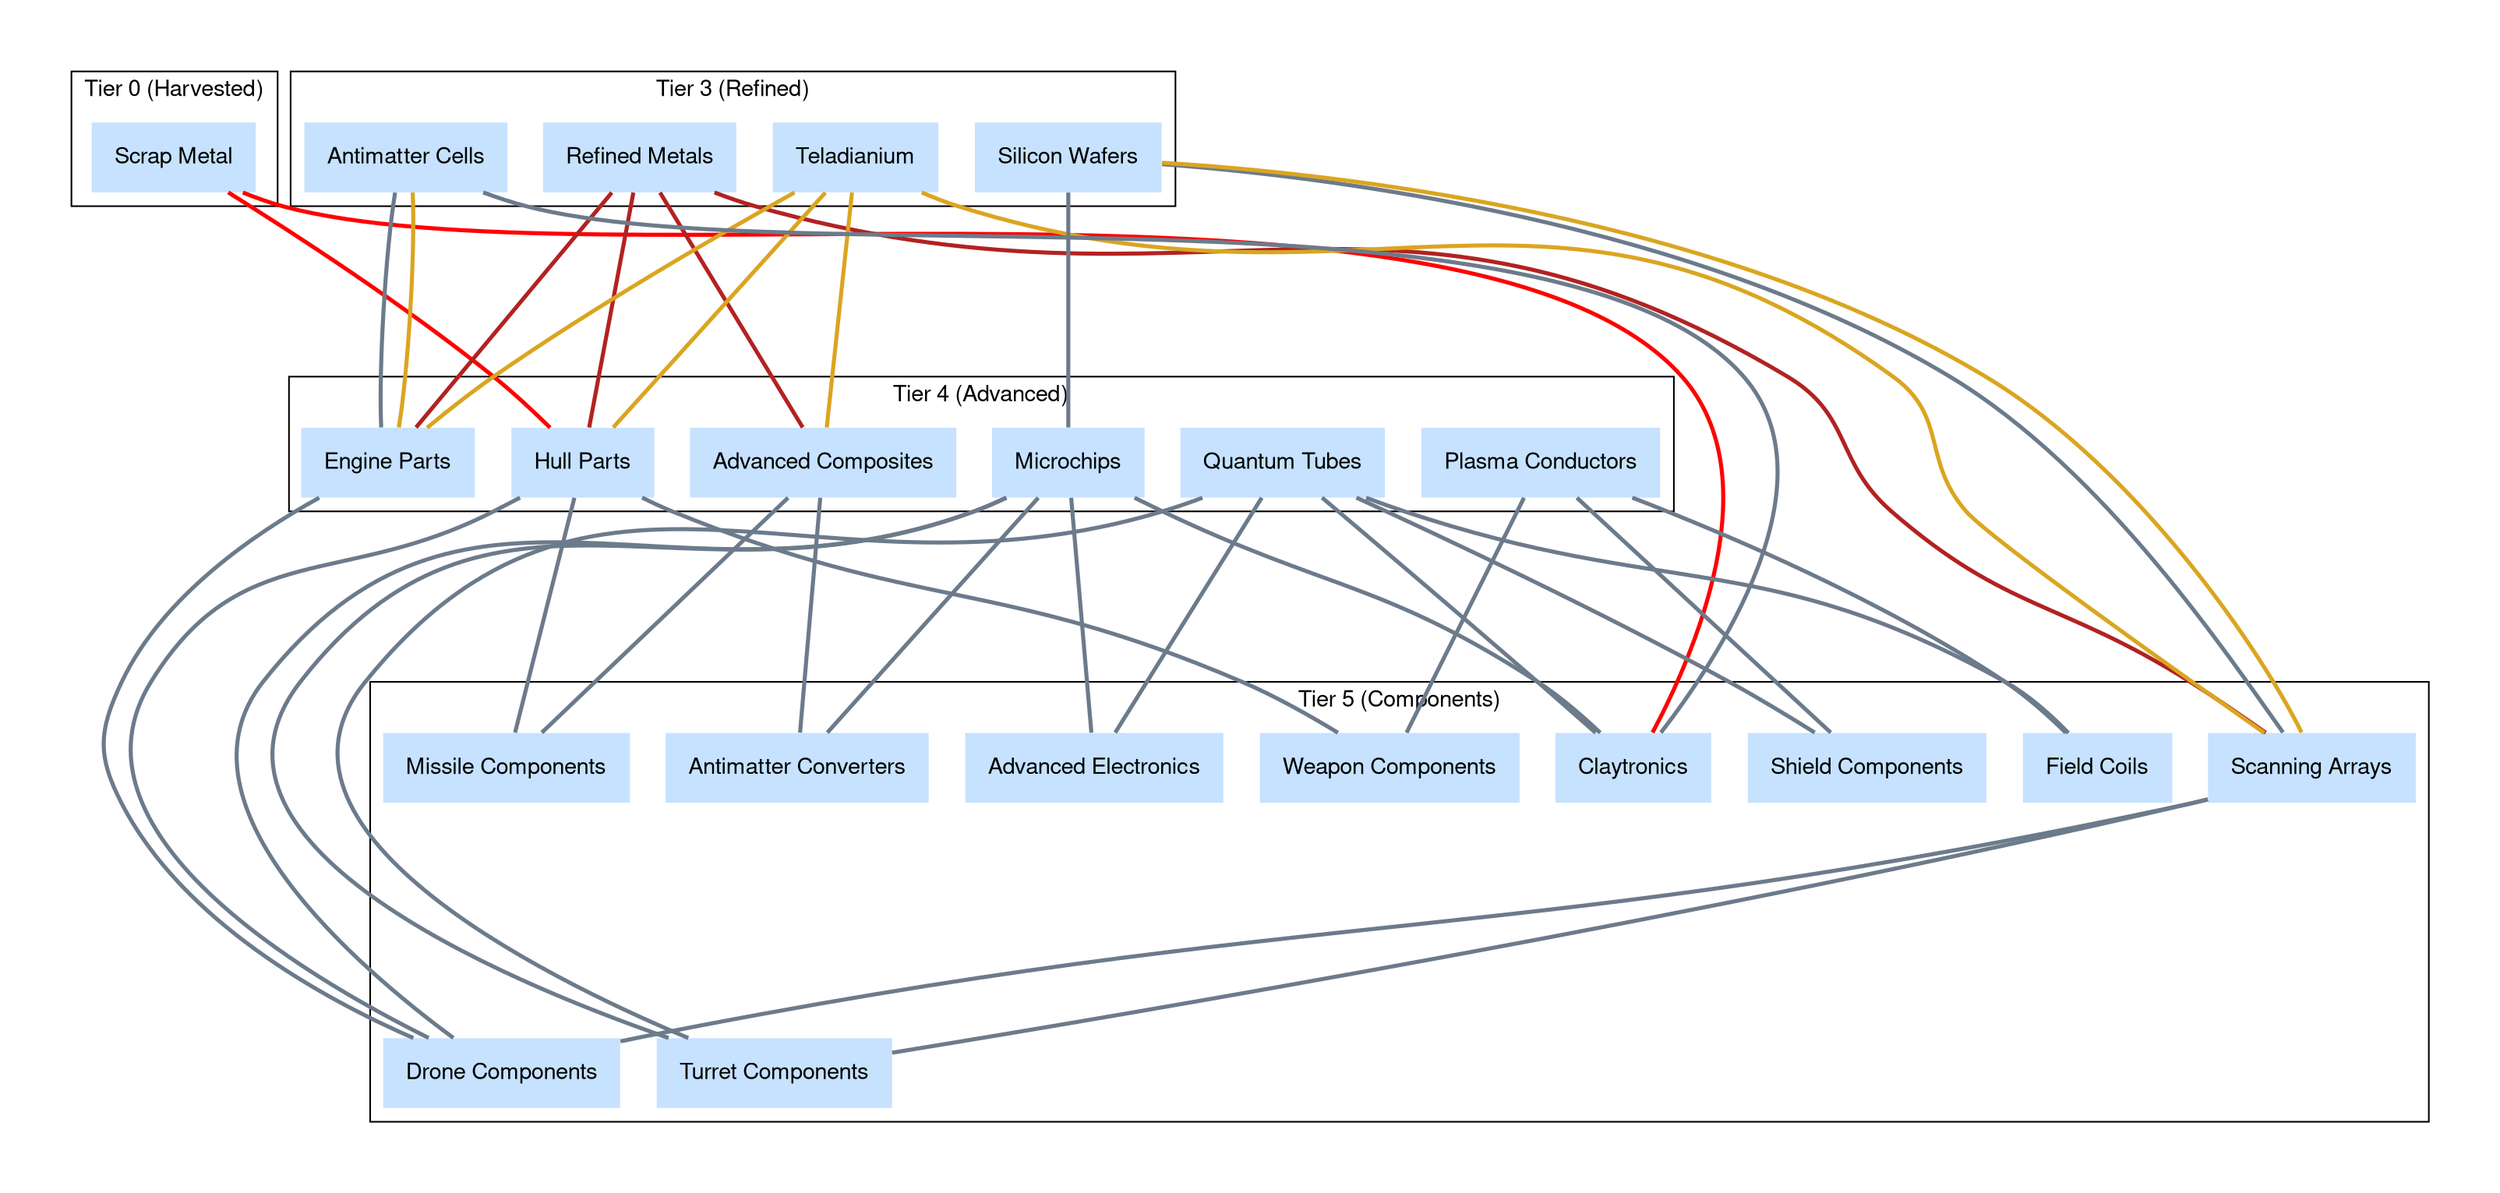 graph "X4 Economy" {
	compound=true fontname="Helvetica,Arial,sans-serif"
	graph [nodesep=0.3 pad=0.5 ranksep=2]
	node [color=slategray1 fontname="Helvetica,Arial,sans-serif" margin=0.2 penwidth=0 shape=record style=filled]
	edge [fontname="Helvetica,Arial,sans-serif" penwidth=2.5]
	subgraph 0 {
		cluster=true label="Tier 0 (Harvested)"
		"Scrap Metal" [colour=lightsteelblue2]
	}
	subgraph 1 {
		cluster=true label="Tier 1 (Basic Food)"
	}
	subgraph 2 {
		cluster=true label="Tier 2 (Food and Drugs)"
	}
	subgraph 3 {
		cluster=true label="Tier 3 (Refined)"
		"Refined Metals" [colour=lightsteelblue2]
		Teladianium [colour=lightsteelblue2]
		"Antimatter Cells" [colour=lightsteelblue2]
		"Silicon Wafers" [colour=lightsteelblue2]
	}
	subgraph 4 {
		cluster=true label="Tier 4 (Advanced)"
		"Plasma Conductors" [colour=lightsteelblue2]
		"Quantum Tubes" [colour=lightsteelblue2]
		"Advanced Composites" [colour=lightsteelblue2]
		"Hull Parts" [colour=lightsteelblue2]
		"Engine Parts" [colour=lightsteelblue2]
		Microchips [colour=lightsteelblue2]
	}
	subgraph 5 {
		cluster=true label="Tier 5 (Components)"
		"Drone Components" [colour=lightsteelblue2]
		"Turret Components" [colour=lightsteelblue2]
		"Missile Components" [colour=lightsteelblue2]
		"Field Coils" [colour=lightsteelblue2]
		"Shield Components" [colour=lightsteelblue2]
		"Antimatter Converters" [colour=lightsteelblue2]
		"Weapon Components" [colour=lightsteelblue2]
		"Scanning Arrays" [colour=orange1]
		Claytronics [colour=lightsteelblue2]
		"Advanced Electronics" [colour=lightsteelblue2]
	}
	subgraph 6 {
		cluster=true label="Tier 6 (Equipment)"
	}
	"Refined Metals" -- "Advanced Composites" [color=firebrick constraint=true]
	Teladianium -- "Advanced Composites" [color=goldenrod constraint=true]
	"Refined Metals" -- "Hull Parts" [color=firebrick constraint=true]
	"Scrap Metal" -- "Hull Parts" [color=red constraint=false]
	Teladianium -- "Hull Parts" [color=goldenrod constraint=true]
	"Antimatter Cells" -- "Engine Parts" [color=slategray4 constraint=true]
	"Refined Metals" -- "Engine Parts" [color=firebrick constraint=true]
	"Antimatter Cells" -- "Engine Parts" [color=goldenrod constraint=true]
	Teladianium -- "Engine Parts" [color=goldenrod constraint=true]
	"Silicon Wafers" -- Microchips [color=slategray4 constraint=true]
	"Engine Parts" -- "Drone Components" [color=slategray4 constraint=true]
	"Hull Parts" -- "Drone Components" [color=slategray4 constraint=true]
	Microchips -- "Drone Components" [color=slategray4 constraint=true]
	"Scanning Arrays" -- "Drone Components" [color=slategray4 constraint=true]
	Microchips -- "Turret Components" [color=slategray4 constraint=true]
	"Quantum Tubes" -- "Turret Components" [color=slategray4 constraint=true]
	"Scanning Arrays" -- "Turret Components" [color=slategray4 constraint=true]
	"Advanced Composites" -- "Missile Components" [color=slategray4 constraint=true]
	"Hull Parts" -- "Missile Components" [color=slategray4 constraint=true]
	"Plasma Conductors" -- "Field Coils" [color=slategray4 constraint=true]
	"Quantum Tubes" -- "Field Coils" [color=slategray4 constraint=true]
	"Plasma Conductors" -- "Shield Components" [color=slategray4 constraint=true]
	"Quantum Tubes" -- "Shield Components" [color=slategray4 constraint=true]
	"Advanced Composites" -- "Antimatter Converters" [color=slategray4 constraint=true]
	Microchips -- "Antimatter Converters" [color=slategray4 constraint=true]
	"Hull Parts" -- "Weapon Components" [color=slategray4 constraint=true]
	"Plasma Conductors" -- "Weapon Components" [color=slategray4 constraint=true]
	"Refined Metals" -- "Scanning Arrays" [color=firebrick constraint=true]
	"Silicon Wafers" -- "Scanning Arrays" [color=slategray4 constraint=true]
	"Silicon Wafers" -- "Scanning Arrays" [color=goldenrod constraint=true]
	Teladianium -- "Scanning Arrays" [color=goldenrod constraint=true]
	"Antimatter Cells" -- Claytronics [color=slategray4 constraint=true]
	Microchips -- Claytronics [color=slategray4 constraint=true]
	"Quantum Tubes" -- Claytronics [color=slategray4 constraint=true]
	"Scrap Metal" -- Claytronics [color=red constraint=false]
	Microchips -- "Advanced Electronics" [color=slategray4 constraint=true]
	"Quantum Tubes" -- "Advanced Electronics" [color=slategray4 constraint=true]
}
